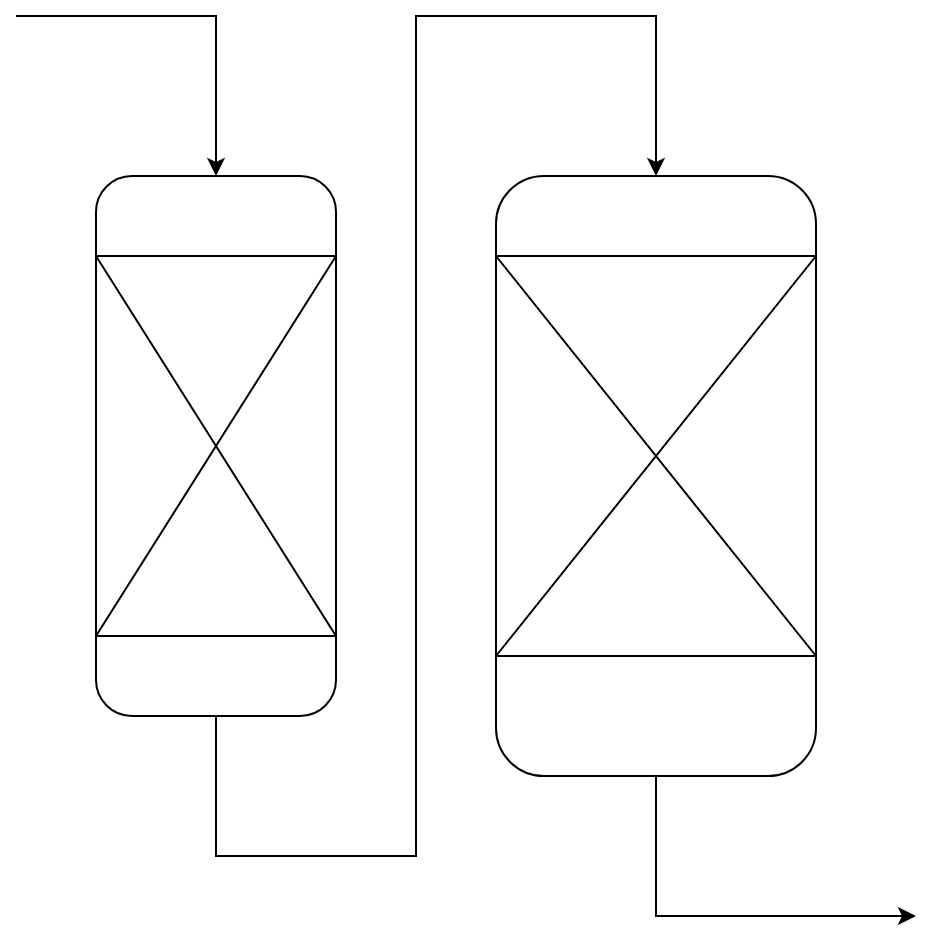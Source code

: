 <mxfile version="22.1.11" type="github">
  <diagram name="Страница — 1" id="3Ra4HTQ19XPt1AhPG3j0">
    <mxGraphModel dx="744" dy="406" grid="1" gridSize="10" guides="1" tooltips="1" connect="1" arrows="1" fold="1" page="1" pageScale="1" pageWidth="827" pageHeight="1169" math="0" shadow="0">
      <root>
        <mxCell id="0" />
        <mxCell id="1" parent="0" />
        <mxCell id="Nei-xsbEB38eFT0cJwH2-1" value="" style="rounded=1;whiteSpace=wrap;html=1;" vertex="1" parent="1">
          <mxGeometry x="120" y="120" width="120" height="270" as="geometry" />
        </mxCell>
        <mxCell id="Nei-xsbEB38eFT0cJwH2-3" value="" style="rounded=0;whiteSpace=wrap;html=1;" vertex="1" parent="1">
          <mxGeometry x="120" y="160" width="120" height="190" as="geometry" />
        </mxCell>
        <mxCell id="Nei-xsbEB38eFT0cJwH2-4" value="" style="endArrow=none;html=1;rounded=0;entryX=0;entryY=0;entryDx=0;entryDy=0;exitX=1;exitY=1;exitDx=0;exitDy=0;" edge="1" parent="1" source="Nei-xsbEB38eFT0cJwH2-3" target="Nei-xsbEB38eFT0cJwH2-3">
          <mxGeometry width="50" height="50" relative="1" as="geometry">
            <mxPoint x="390" y="460" as="sourcePoint" />
            <mxPoint x="440" y="410" as="targetPoint" />
          </mxGeometry>
        </mxCell>
        <mxCell id="Nei-xsbEB38eFT0cJwH2-5" value="" style="endArrow=none;html=1;rounded=0;entryX=1;entryY=0;entryDx=0;entryDy=0;exitX=0;exitY=1;exitDx=0;exitDy=0;" edge="1" parent="1" source="Nei-xsbEB38eFT0cJwH2-3" target="Nei-xsbEB38eFT0cJwH2-3">
          <mxGeometry width="50" height="50" relative="1" as="geometry">
            <mxPoint x="286" y="360" as="sourcePoint" />
            <mxPoint x="166" y="170" as="targetPoint" />
          </mxGeometry>
        </mxCell>
        <mxCell id="Nei-xsbEB38eFT0cJwH2-6" value="" style="rounded=1;whiteSpace=wrap;html=1;" vertex="1" parent="1">
          <mxGeometry x="320" y="120" width="160" height="300" as="geometry" />
        </mxCell>
        <mxCell id="Nei-xsbEB38eFT0cJwH2-7" value="" style="rounded=0;whiteSpace=wrap;html=1;" vertex="1" parent="1">
          <mxGeometry x="320" y="160" width="160" height="200" as="geometry" />
        </mxCell>
        <mxCell id="Nei-xsbEB38eFT0cJwH2-8" value="" style="endArrow=none;html=1;rounded=0;entryX=0;entryY=0;entryDx=0;entryDy=0;" edge="1" source="Nei-xsbEB38eFT0cJwH2-6" target="Nei-xsbEB38eFT0cJwH2-7" parent="1">
          <mxGeometry width="50" height="50" relative="1" as="geometry">
            <mxPoint x="590" y="460" as="sourcePoint" />
            <mxPoint x="640" y="410" as="targetPoint" />
          </mxGeometry>
        </mxCell>
        <mxCell id="Nei-xsbEB38eFT0cJwH2-9" value="" style="endArrow=none;html=1;rounded=0;entryX=1;entryY=0;entryDx=0;entryDy=0;exitX=0;exitY=1;exitDx=0;exitDy=0;" edge="1" source="Nei-xsbEB38eFT0cJwH2-7" target="Nei-xsbEB38eFT0cJwH2-7" parent="1">
          <mxGeometry width="50" height="50" relative="1" as="geometry">
            <mxPoint x="486" y="360" as="sourcePoint" />
            <mxPoint x="366" y="170" as="targetPoint" />
          </mxGeometry>
        </mxCell>
        <mxCell id="Nei-xsbEB38eFT0cJwH2-10" value="" style="endArrow=none;html=1;rounded=0;entryX=0;entryY=0;entryDx=0;entryDy=0;exitX=1;exitY=1;exitDx=0;exitDy=0;" edge="1" parent="1" source="Nei-xsbEB38eFT0cJwH2-7" target="Nei-xsbEB38eFT0cJwH2-7">
          <mxGeometry width="50" height="50" relative="1" as="geometry">
            <mxPoint x="278" y="360" as="sourcePoint" />
            <mxPoint x="158" y="170" as="targetPoint" />
          </mxGeometry>
        </mxCell>
        <mxCell id="Nei-xsbEB38eFT0cJwH2-11" value="" style="endArrow=classic;html=1;rounded=0;entryX=0.5;entryY=0;entryDx=0;entryDy=0;" edge="1" parent="1" target="Nei-xsbEB38eFT0cJwH2-1">
          <mxGeometry width="50" height="50" relative="1" as="geometry">
            <mxPoint x="80" y="40" as="sourcePoint" />
            <mxPoint x="60" y="340" as="targetPoint" />
            <Array as="points">
              <mxPoint x="80" y="40" />
              <mxPoint x="180" y="40" />
            </Array>
          </mxGeometry>
        </mxCell>
        <mxCell id="Nei-xsbEB38eFT0cJwH2-12" value="" style="endArrow=classic;html=1;rounded=0;entryX=0.5;entryY=0;entryDx=0;entryDy=0;" edge="1" parent="1" target="Nei-xsbEB38eFT0cJwH2-6">
          <mxGeometry width="50" height="50" relative="1" as="geometry">
            <mxPoint x="180" y="390" as="sourcePoint" />
            <mxPoint x="240" y="540" as="targetPoint" />
            <Array as="points">
              <mxPoint x="180" y="390" />
              <mxPoint x="180" y="460" />
              <mxPoint x="280" y="460" />
              <mxPoint x="280" y="40" />
              <mxPoint x="400" y="40" />
            </Array>
          </mxGeometry>
        </mxCell>
        <mxCell id="Nei-xsbEB38eFT0cJwH2-14" value="" style="endArrow=classic;html=1;rounded=0;exitX=0.5;exitY=1;exitDx=0;exitDy=0;" edge="1" parent="1" source="Nei-xsbEB38eFT0cJwH2-6">
          <mxGeometry width="50" height="50" relative="1" as="geometry">
            <mxPoint x="400" y="490" as="sourcePoint" />
            <mxPoint x="530" y="490" as="targetPoint" />
            <Array as="points">
              <mxPoint x="400" y="490" />
            </Array>
          </mxGeometry>
        </mxCell>
      </root>
    </mxGraphModel>
  </diagram>
</mxfile>
